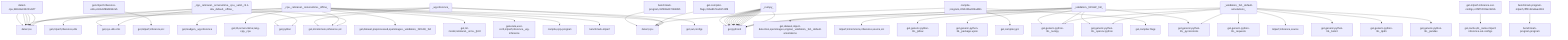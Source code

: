 graph TD
    app-mlperf-inference,d775cac873ee4231_(_cpp,_retinanet,_onnxruntime,_cpu,_valid,_r5.1-dev_default,_offline_) --> detect,os
    app-mlperf-inference,d775cac873ee4231_(_cpp,_retinanet,_onnxruntime,_cpu,_valid,_r5.1-dev_default,_offline_) --> get,sys-utils-mlc
    app-mlperf-inference,d775cac873ee4231_(_cpp,_retinanet,_onnxruntime,_cpu,_valid,_r5.1-dev_default,_offline_) --> get,python
    app-mlperf-inference,d775cac873ee4231_(_cpp,_retinanet,_onnxruntime,_cpu,_valid,_r5.1-dev_default,_offline_) --> get,mlcommons,inference,src
    get-mlperf-inference-utils,e341e5f86d8342e5 --> get,mlperf,inference,src
    app-mlperf-inference,d775cac873ee4231_(_cpp,_retinanet,_onnxruntime,_cpu,_valid,_r5.1-dev_default,_offline_) --> get,mlperf,inference,utils
    app-mlperf-inference-mlcommons-cpp,bf62405e6c7a44bf_(_cpu,_retinanet,_onnxruntime,_offline_) --> detect,os
    detect-cpu,586c8a43320142f7 --> detect,os
    app-mlperf-inference-mlcommons-cpp,bf62405e6c7a44bf_(_cpu,_retinanet,_onnxruntime,_offline_) --> detect,cpu
    app-mlperf-inference-mlcommons-cpp,bf62405e6c7a44bf_(_cpu,_retinanet,_onnxruntime,_offline_) --> get,sys-utils-mlc
    app-mlperf-inference-mlcommons-cpp,bf62405e6c7a44bf_(_cpu,_retinanet,_onnxruntime,_offline_) --> get,loadgen,_wg-inference
    app-mlperf-inference-mlcommons-cpp,bf62405e6c7a44bf_(_cpu,_retinanet,_onnxruntime,_offline_) --> get,mlcommons,inference,src
    app-mlperf-inference-mlcommons-cpp,bf62405e6c7a44bf_(_cpu,_retinanet,_onnxruntime,_offline_) --> get,lib,onnxruntime,lang-cpp,_cpu
    get-preprocessed-dataset-openimages,9842f1be8cba4c7b_(_validation,_NCHW,_full_) --> get,python3
    get-dataset-openimages,0a9d49b644cf4142_(_validation,_full,_default-annotations_) --> get,python3
    get-generic-python-lib,94b62a682bc44791_(_requests_) --> get,python3
    get-dataset-openimages,0a9d49b644cf4142_(_validation,_full,_default-annotations_) --> get,generic-python-lib,_requests
    get-dataset-openimages,0a9d49b644cf4142_(_validation,_full,_default-annotations_) --> mlperf,inference,source
    get-generic-python-lib,94b62a682bc44791_(_boto3_) --> get,python3
    get-dataset-openimages,0a9d49b644cf4142_(_validation,_full,_default-annotations_) --> get,generic-python-lib,_boto3
    get-generic-python-lib,94b62a682bc44791_(_tqdm_) --> get,python3
    get-dataset-openimages,0a9d49b644cf4142_(_validation,_full,_default-annotations_) --> get,generic-python-lib,_tqdm
    get-generic-python-lib,94b62a682bc44791_(_numpy_) --> get,python3
    get-dataset-openimages,0a9d49b644cf4142_(_validation,_full,_default-annotations_) --> get,generic-python-lib,_numpy
    get-generic-python-lib,94b62a682bc44791_(_opencv-python_) --> get,python3
    get-dataset-openimages,0a9d49b644cf4142_(_validation,_full,_default-annotations_) --> get,generic-python-lib,_opencv-python
    get-generic-python-lib,94b62a682bc44791_(_pandas_) --> get,python3
    get-dataset-openimages,0a9d49b644cf4142_(_validation,_full,_default-annotations_) --> get,generic-python-lib,_pandas
    get-generic-python-lib,94b62a682bc44791_(_pycocotools_) --> get,python3
    get-dataset-openimages,0a9d49b644cf4142_(_validation,_full,_default-annotations_) --> get,generic-python-lib,_pycocotools
    get-preprocessed-dataset-openimages,9842f1be8cba4c7b_(_validation,_NCHW,_full_) --> get,dataset,object-detection,openimages,original,_validation,_full,_default-annotations
    get-preprocessed-dataset-openimages,9842f1be8cba4c7b_(_validation,_NCHW,_full_) --> mlperf,mlcommons,inference,source,src
    get-generic-python-lib,94b62a682bc44791_(_pycocotools_) --> get,python3
    get-preprocessed-dataset-openimages,9842f1be8cba4c7b_(_validation,_NCHW,_full_) --> get,generic-python-lib,_pycocotools
    get-generic-python-lib,94b62a682bc44791_(_opencv-python_) --> get,python3
    get-preprocessed-dataset-openimages,9842f1be8cba4c7b_(_validation,_NCHW,_full_) --> get,generic-python-lib,_opencv-python
    get-generic-python-lib,94b62a682bc44791_(_pillow_) --> get,python3
    get-preprocessed-dataset-openimages,9842f1be8cba4c7b_(_validation,_NCHW,_full_) --> get,generic-python-lib,_pillow
    get-generic-python-lib,94b62a682bc44791_(_package.ujson_) --> get,python3
    get-preprocessed-dataset-openimages,9842f1be8cba4c7b_(_validation,_NCHW,_full_) --> get,generic-python-lib,_package.ujson
    get-generic-python-lib,94b62a682bc44791_(_numpy_) --> get,python3
    get-preprocessed-dataset-openimages,9842f1be8cba4c7b_(_validation,_NCHW,_full_) --> get,generic-python-lib,_numpy
    get-generic-python-lib,94b62a682bc44791_(_numpy_) --> get,python3
    get-preprocessed-dataset-openimages,9842f1be8cba4c7b_(_validation,_NCHW,_full_) --> get,generic-python-lib,_numpy
    app-mlperf-inference-mlcommons-cpp,bf62405e6c7a44bf_(_cpu,_retinanet,_onnxruntime,_offline_) --> get,dataset,preprocessed,openimages,_validation,_NCHW,_full
    app-mlperf-inference-mlcommons-cpp,bf62405e6c7a44bf_(_cpu,_retinanet,_onnxruntime,_offline_) --> get,ml-model,retinanet,_onnx,_fp32
    generate-mlperf-inference-user-conf,3af4475745964b93_(_wg-inference_) --> detect,os
    detect-cpu,586c8a43320142f7 --> detect,os
    generate-mlperf-inference-user-conf,3af4475745964b93_(_wg-inference_) --> detect,cpu
    generate-mlperf-inference-user-conf,3af4475745964b93_(_wg-inference_) --> get,python
    get-mlperf-inference-sut-configs,c2fbf72009e2445b --> get,cache,dir,_name.mlperf-inference-sut-configs
    generate-mlperf-inference-user-conf,3af4475745964b93_(_wg-inference_) --> get,sut,configs
    generate-mlperf-inference-user-conf,3af4475745964b93_(_wg-inference_) --> get,mlcommons,inference,src
    app-mlperf-inference-mlcommons-cpp,bf62405e6c7a44bf_(_cpu,_retinanet,_onnxruntime,_offline_) --> generate,user-conf,mlperf,inference,_wg-inference
    detect-cpu,586c8a43320142f7 --> detect,os
    compile-program,c05042ba005a4bfa --> detect,cpu
    compile-program,c05042ba005a4bfa --> get,compiler,gcc
    detect-cpu,586c8a43320142f7 --> detect,os
    get-compiler-flags,31be8b74a69742f8 --> detect,cpu
    compile-program,c05042ba005a4bfa --> get,compiler-flags
    app-mlperf-inference-mlcommons-cpp,bf62405e6c7a44bf_(_cpu,_retinanet,_onnxruntime,_offline_) --> compile,cpp-program
    detect-cpu,586c8a43320142f7 --> detect,os
    benchmark-program,19f369ef47084895 --> detect,cpu
    benchmark-program-mlperf,cfff0132a8aa4018 --> benchmark-program,program
    app-mlperf-inference-mlcommons-cpp,bf62405e6c7a44bf_(_cpu,_retinanet,_onnxruntime,_offline_) --> benchmark-mlperf